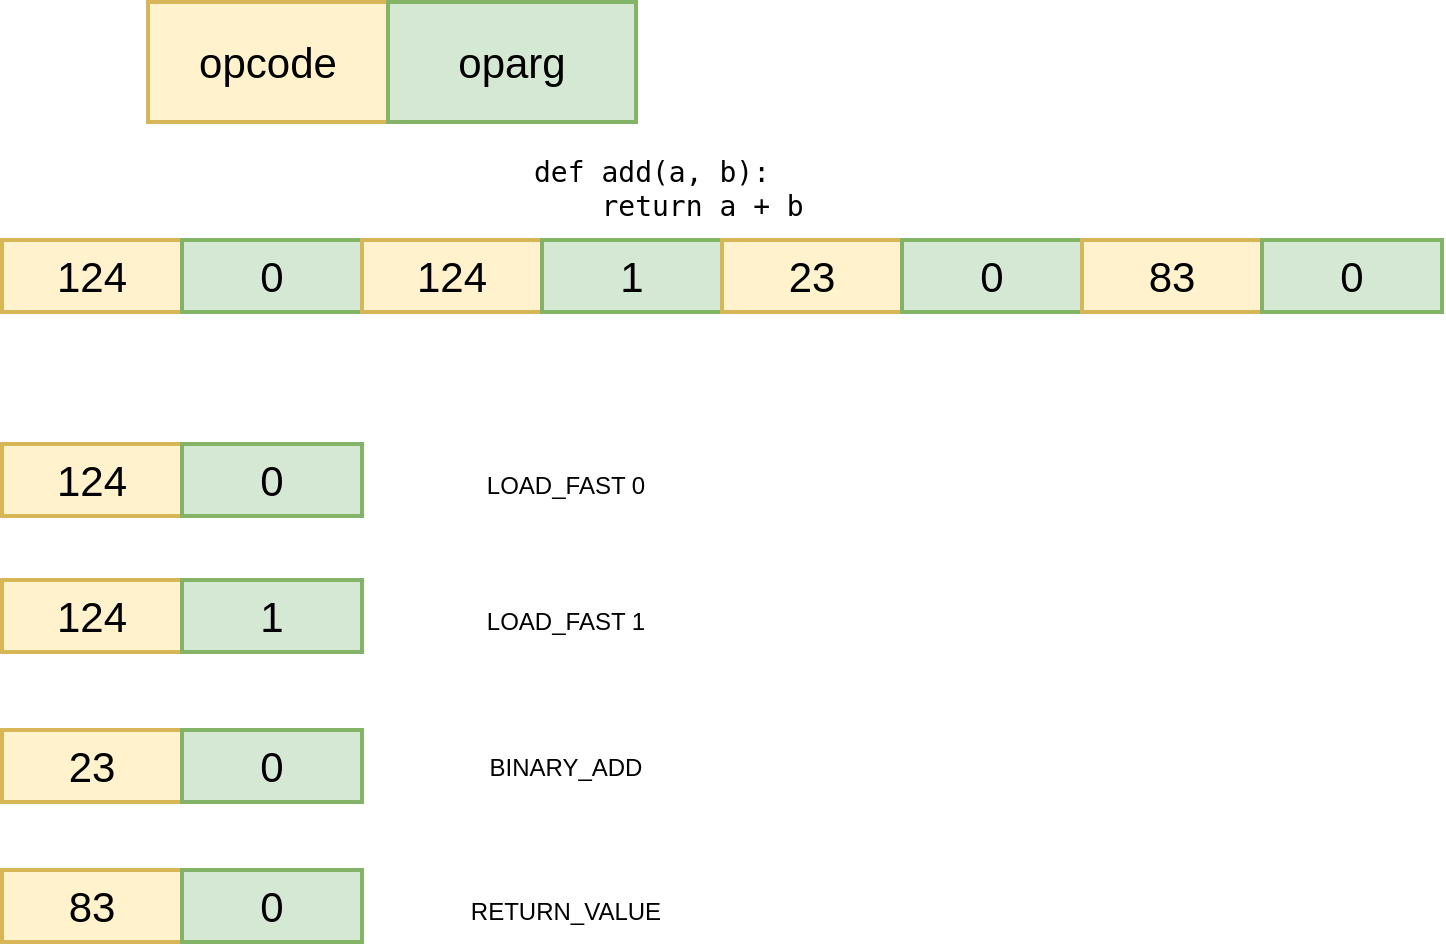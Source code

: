 <mxfile version="21.2.1" type="github">
  <diagram name="第 1 页" id="tjQDbWed0sShZBj-Isk7">
    <mxGraphModel dx="906" dy="439" grid="0" gridSize="10" guides="1" tooltips="1" connect="1" arrows="1" fold="1" page="1" pageScale="1" pageWidth="827" pageHeight="1169" math="0" shadow="0">
      <root>
        <mxCell id="0" />
        <mxCell id="1" parent="0" />
        <mxCell id="Y3sZGP2XZMapXoTi0svQ-1" value="opcode" style="rounded=0;whiteSpace=wrap;html=1;strokeWidth=2;fontSize=21;fillColor=#fff2cc;strokeColor=#d6b656;" vertex="1" parent="1">
          <mxGeometry x="136" y="180" width="120" height="60" as="geometry" />
        </mxCell>
        <mxCell id="Y3sZGP2XZMapXoTi0svQ-2" value="oparg" style="rounded=0;whiteSpace=wrap;html=1;strokeWidth=2;fontSize=21;fillColor=#d5e8d4;strokeColor=#82b366;" vertex="1" parent="1">
          <mxGeometry x="256" y="180" width="124" height="60" as="geometry" />
        </mxCell>
        <mxCell id="Y3sZGP2XZMapXoTi0svQ-3" value="124" style="rounded=0;whiteSpace=wrap;html=1;strokeWidth=2;fontSize=21;fillColor=#fff2cc;strokeColor=#d6b656;" vertex="1" parent="1">
          <mxGeometry x="63" y="299" width="90" height="36" as="geometry" />
        </mxCell>
        <mxCell id="Y3sZGP2XZMapXoTi0svQ-9" value="0" style="rounded=0;whiteSpace=wrap;html=1;strokeWidth=2;fontSize=21;fillColor=#d5e8d4;strokeColor=#82b366;" vertex="1" parent="1">
          <mxGeometry x="153" y="299" width="90" height="36" as="geometry" />
        </mxCell>
        <mxCell id="Y3sZGP2XZMapXoTi0svQ-10" value="124" style="rounded=0;whiteSpace=wrap;html=1;strokeWidth=2;fontSize=21;fillColor=#fff2cc;strokeColor=#d6b656;" vertex="1" parent="1">
          <mxGeometry x="243" y="299" width="90" height="36" as="geometry" />
        </mxCell>
        <mxCell id="Y3sZGP2XZMapXoTi0svQ-11" value="1" style="rounded=0;whiteSpace=wrap;html=1;strokeWidth=2;fontSize=21;fillColor=#d5e8d4;strokeColor=#82b366;" vertex="1" parent="1">
          <mxGeometry x="333" y="299" width="90" height="36" as="geometry" />
        </mxCell>
        <mxCell id="Y3sZGP2XZMapXoTi0svQ-12" value="23" style="rounded=0;whiteSpace=wrap;html=1;strokeWidth=2;fontSize=21;fillColor=#fff2cc;strokeColor=#d6b656;" vertex="1" parent="1">
          <mxGeometry x="423" y="299" width="90" height="36" as="geometry" />
        </mxCell>
        <mxCell id="Y3sZGP2XZMapXoTi0svQ-13" value="0" style="rounded=0;whiteSpace=wrap;html=1;strokeWidth=2;fontSize=21;fillColor=#d5e8d4;strokeColor=#82b366;" vertex="1" parent="1">
          <mxGeometry x="513" y="299" width="90" height="36" as="geometry" />
        </mxCell>
        <mxCell id="Y3sZGP2XZMapXoTi0svQ-14" value="83" style="rounded=0;whiteSpace=wrap;html=1;strokeWidth=2;fontSize=21;fillColor=#fff2cc;strokeColor=#d6b656;" vertex="1" parent="1">
          <mxGeometry x="603" y="299" width="90" height="36" as="geometry" />
        </mxCell>
        <mxCell id="Y3sZGP2XZMapXoTi0svQ-15" value="0" style="rounded=0;whiteSpace=wrap;html=1;strokeWidth=2;fontSize=21;fillColor=#d5e8d4;strokeColor=#82b366;" vertex="1" parent="1">
          <mxGeometry x="693" y="299" width="90" height="36" as="geometry" />
        </mxCell>
        <mxCell id="Y3sZGP2XZMapXoTi0svQ-16" value="&lt;meta charset=&quot;utf-8&quot; style=&quot;font-size: 14px;&quot;&gt;&lt;div class=&quot;mp-block-code-container&quot; style=&quot;font-size: 14px;&quot;&gt;&lt;pre style=&quot;overflow: hidden; font-size: 14px;&quot; class=&quot;mp-block-code-wrapper language-python&quot; data-indent=&quot;0&quot; data-autowrap=&quot;true&quot; data-lang=&quot;python&quot; data-title=&quot;&quot; spellcheck=&quot;false&quot;&gt;&lt;div style=&quot;overflow: auto; font-size: 14px;&quot; class=&quot;mp-block-code-content mp-block-code-content-auto-wrap&quot;&gt;&lt;div data-text-content=&quot;def add(a, b):&quot; class=&quot;mp-block-code-line&quot; style=&quot;font-size: 14px;&quot;&gt;&lt;span class=&quot;mp-block-code-line-content&quot; style=&quot;font-size: 14px;&quot;&gt;def add(a, b):&lt;/span&gt;&lt;/div&gt;&lt;div data-text-content=&quot;return a + b&quot; class=&quot;mp-block-code-line&quot; style=&quot;font-size: 14px;&quot;&gt;&lt;span class=&quot;mp-block-code-line-content&quot; style=&quot;font-size: 14px;&quot;&gt;    return a + b&lt;/span&gt;&lt;/div&gt;&lt;/div&gt;&lt;/pre&gt;&lt;/div&gt;&lt;span class=&quot;mp-morpho-clipboard-doc-data&quot; data-morpho-doc-data=&quot;{&amp;quot;token&amp;quot;:&amp;quot;eyJhbGciOiJkaXIiLCJlbmMiOiJBMjU2R0NNIiwiYXBwSWQiOjEsInVpZCI6IlJmQnhMU25WYWMiLCJkb2NJZCI6IjZualM5UHlEN0pNSWIxIn0..HtIISM3Xu73jL1M5.cAUEIq9rWZNWHk-9vG3Ll034DTMDKHD9aAFG1nXJhQY_-1K-3qudW-VGhdsC_QPGJ6adHDOAmm4RJgJBeiJlLe7ivg77IEm0PreDHelebE0Su2v_QivwWForbva7rJNezUGUJu_WFTd44-WtMQYQ3chcsaRKdZcUmPtzsJgTV4RLSMeLBGtx2GO5p9ahzTNR1wCFHe9v74aKPHv--OMsMgBqBg.4p_wrb0RmknmywBqqOuD8g&amp;quot;}&quot; style=&quot;font-size: 14px;&quot;&gt;&lt;/span&gt;" style="text;whiteSpace=wrap;html=1;fontSize=14;" vertex="1" parent="1">
          <mxGeometry x="327.0" y="236.0" width="143" height="75" as="geometry" />
        </mxCell>
        <mxCell id="Y3sZGP2XZMapXoTi0svQ-17" value="124" style="rounded=0;whiteSpace=wrap;html=1;strokeWidth=2;fontSize=21;fillColor=#fff2cc;strokeColor=#d6b656;" vertex="1" parent="1">
          <mxGeometry x="63" y="401" width="90" height="36" as="geometry" />
        </mxCell>
        <mxCell id="Y3sZGP2XZMapXoTi0svQ-18" value="0" style="rounded=0;whiteSpace=wrap;html=1;strokeWidth=2;fontSize=21;fillColor=#d5e8d4;strokeColor=#82b366;" vertex="1" parent="1">
          <mxGeometry x="153" y="401" width="90" height="36" as="geometry" />
        </mxCell>
        <mxCell id="Y3sZGP2XZMapXoTi0svQ-19" value="LOAD_FAST 0" style="text;html=1;strokeColor=none;fillColor=none;align=center;verticalAlign=middle;whiteSpace=wrap;rounded=0;" vertex="1" parent="1">
          <mxGeometry x="290" y="407" width="110" height="30" as="geometry" />
        </mxCell>
        <mxCell id="Y3sZGP2XZMapXoTi0svQ-20" value="124" style="rounded=0;whiteSpace=wrap;html=1;strokeWidth=2;fontSize=21;fillColor=#fff2cc;strokeColor=#d6b656;" vertex="1" parent="1">
          <mxGeometry x="63" y="469" width="90" height="36" as="geometry" />
        </mxCell>
        <mxCell id="Y3sZGP2XZMapXoTi0svQ-21" value="1" style="rounded=0;whiteSpace=wrap;html=1;strokeWidth=2;fontSize=21;fillColor=#d5e8d4;strokeColor=#82b366;" vertex="1" parent="1">
          <mxGeometry x="153" y="469" width="90" height="36" as="geometry" />
        </mxCell>
        <mxCell id="Y3sZGP2XZMapXoTi0svQ-22" value="LOAD_FAST 1" style="text;html=1;strokeColor=none;fillColor=none;align=center;verticalAlign=middle;whiteSpace=wrap;rounded=0;" vertex="1" parent="1">
          <mxGeometry x="290" y="475" width="110" height="30" as="geometry" />
        </mxCell>
        <mxCell id="Y3sZGP2XZMapXoTi0svQ-23" value="23" style="rounded=0;whiteSpace=wrap;html=1;strokeWidth=2;fontSize=21;fillColor=#fff2cc;strokeColor=#d6b656;" vertex="1" parent="1">
          <mxGeometry x="63" y="544" width="90" height="36" as="geometry" />
        </mxCell>
        <mxCell id="Y3sZGP2XZMapXoTi0svQ-24" value="0" style="rounded=0;whiteSpace=wrap;html=1;strokeWidth=2;fontSize=21;fillColor=#d5e8d4;strokeColor=#82b366;" vertex="1" parent="1">
          <mxGeometry x="153" y="544" width="90" height="36" as="geometry" />
        </mxCell>
        <mxCell id="Y3sZGP2XZMapXoTi0svQ-25" value="BINARY_ADD" style="text;html=1;strokeColor=none;fillColor=none;align=center;verticalAlign=middle;whiteSpace=wrap;rounded=0;" vertex="1" parent="1">
          <mxGeometry x="290" y="546" width="110" height="34" as="geometry" />
        </mxCell>
        <mxCell id="Y3sZGP2XZMapXoTi0svQ-26" value="83" style="rounded=0;whiteSpace=wrap;html=1;strokeWidth=2;fontSize=21;fillColor=#fff2cc;strokeColor=#d6b656;" vertex="1" parent="1">
          <mxGeometry x="63" y="614" width="90" height="36" as="geometry" />
        </mxCell>
        <mxCell id="Y3sZGP2XZMapXoTi0svQ-27" value="0" style="rounded=0;whiteSpace=wrap;html=1;strokeWidth=2;fontSize=21;fillColor=#d5e8d4;strokeColor=#82b366;" vertex="1" parent="1">
          <mxGeometry x="153" y="614" width="90" height="36" as="geometry" />
        </mxCell>
        <mxCell id="Y3sZGP2XZMapXoTi0svQ-28" value="RETURN_VALUE" style="text;html=1;strokeColor=none;fillColor=none;align=center;verticalAlign=middle;whiteSpace=wrap;rounded=0;" vertex="1" parent="1">
          <mxGeometry x="290" y="620" width="110" height="30" as="geometry" />
        </mxCell>
      </root>
    </mxGraphModel>
  </diagram>
</mxfile>
